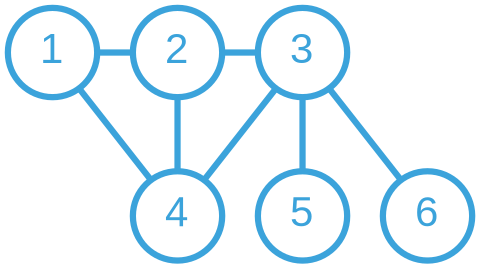strict digraph {
    graph [bgcolor=transparent]
    node [ fontname=Arial fontsize=20];
    
    1 [shape="circle" color="#3ba3db" fontcolor="#3ba3db" penwidth=3]
    2 [shape="circle" color="#3ba3db" fontcolor="#3ba3db" penwidth=3]
    3 [shape="circle" color="#3ba3db" fontcolor="#3ba3db" penwidth=3]
    4 [shape="circle" color="#3ba3db" fontcolor="#3ba3db" penwidth=3]
    5 [shape="circle" color="#3ba3db" fontcolor="#3ba3db" penwidth=3]
    6 [shape="circle" color="#3ba3db" fontcolor="#3ba3db" penwidth=3]
    
    { rank=same 1 2 3 }
    { rank=same 4 5 6 }
    
    1 -> 4 [color="#3ba3db" arrowhead=none penwidth=3]
    1 -> 2 [color="#3ba3db" arrowhead=none penwidth=3]
    2 -> 3 [color="#3ba3db" arrowhead=none penwidth=3]
    2 -> 4 [color="#3ba3db" arrowhead=none penwidth=3]
    3 -> 4 [color="#3ba3db" arrowhead=none penwidth=3]
    3 -> 6 [color="#3ba3db" arrowhead=none penwidth=3]
    3 -> 5 [color="#3ba3db" arrowhead=none penwidth=3]
}